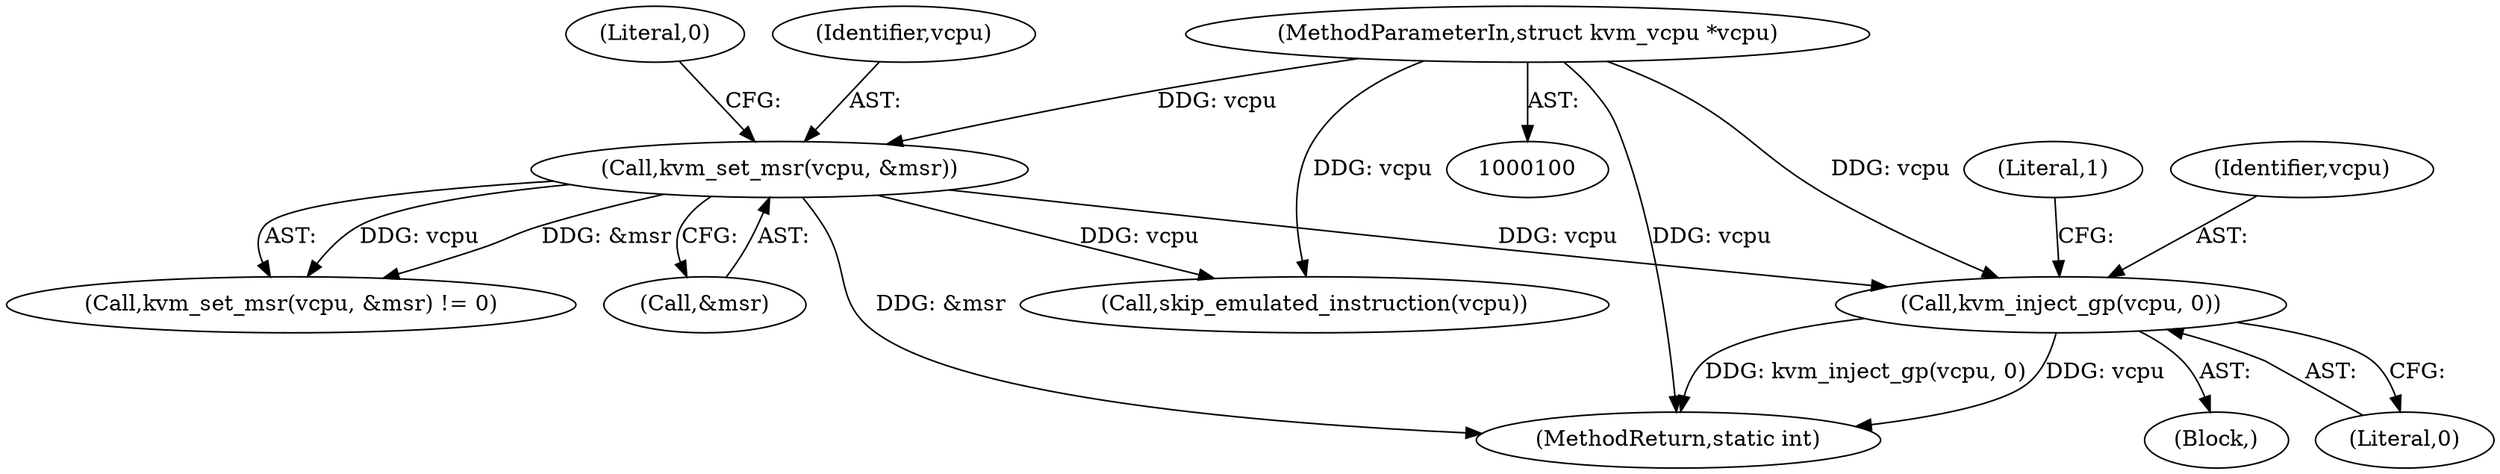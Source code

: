 digraph "0_linux_854e8bb1aa06c578c2c9145fa6bfe3680ef63b23_0@pointer" {
"1000168" [label="(Call,kvm_inject_gp(vcpu, 0))"];
"1000159" [label="(Call,kvm_set_msr(vcpu, &msr))"];
"1000101" [label="(MethodParameterIn,struct kvm_vcpu *vcpu)"];
"1000168" [label="(Call,kvm_inject_gp(vcpu, 0))"];
"1000169" [label="(Identifier,vcpu)"];
"1000180" [label="(MethodReturn,static int)"];
"1000161" [label="(Call,&msr)"];
"1000101" [label="(MethodParameterIn,struct kvm_vcpu *vcpu)"];
"1000158" [label="(Call,kvm_set_msr(vcpu, &msr) != 0)"];
"1000170" [label="(Literal,0)"];
"1000160" [label="(Identifier,vcpu)"];
"1000159" [label="(Call,kvm_set_msr(vcpu, &msr))"];
"1000164" [label="(Block,)"];
"1000176" [label="(Call,skip_emulated_instruction(vcpu))"];
"1000163" [label="(Literal,0)"];
"1000172" [label="(Literal,1)"];
"1000168" -> "1000164"  [label="AST: "];
"1000168" -> "1000170"  [label="CFG: "];
"1000169" -> "1000168"  [label="AST: "];
"1000170" -> "1000168"  [label="AST: "];
"1000172" -> "1000168"  [label="CFG: "];
"1000168" -> "1000180"  [label="DDG: kvm_inject_gp(vcpu, 0)"];
"1000168" -> "1000180"  [label="DDG: vcpu"];
"1000159" -> "1000168"  [label="DDG: vcpu"];
"1000101" -> "1000168"  [label="DDG: vcpu"];
"1000159" -> "1000158"  [label="AST: "];
"1000159" -> "1000161"  [label="CFG: "];
"1000160" -> "1000159"  [label="AST: "];
"1000161" -> "1000159"  [label="AST: "];
"1000163" -> "1000159"  [label="CFG: "];
"1000159" -> "1000180"  [label="DDG: &msr"];
"1000159" -> "1000158"  [label="DDG: vcpu"];
"1000159" -> "1000158"  [label="DDG: &msr"];
"1000101" -> "1000159"  [label="DDG: vcpu"];
"1000159" -> "1000176"  [label="DDG: vcpu"];
"1000101" -> "1000100"  [label="AST: "];
"1000101" -> "1000180"  [label="DDG: vcpu"];
"1000101" -> "1000176"  [label="DDG: vcpu"];
}
